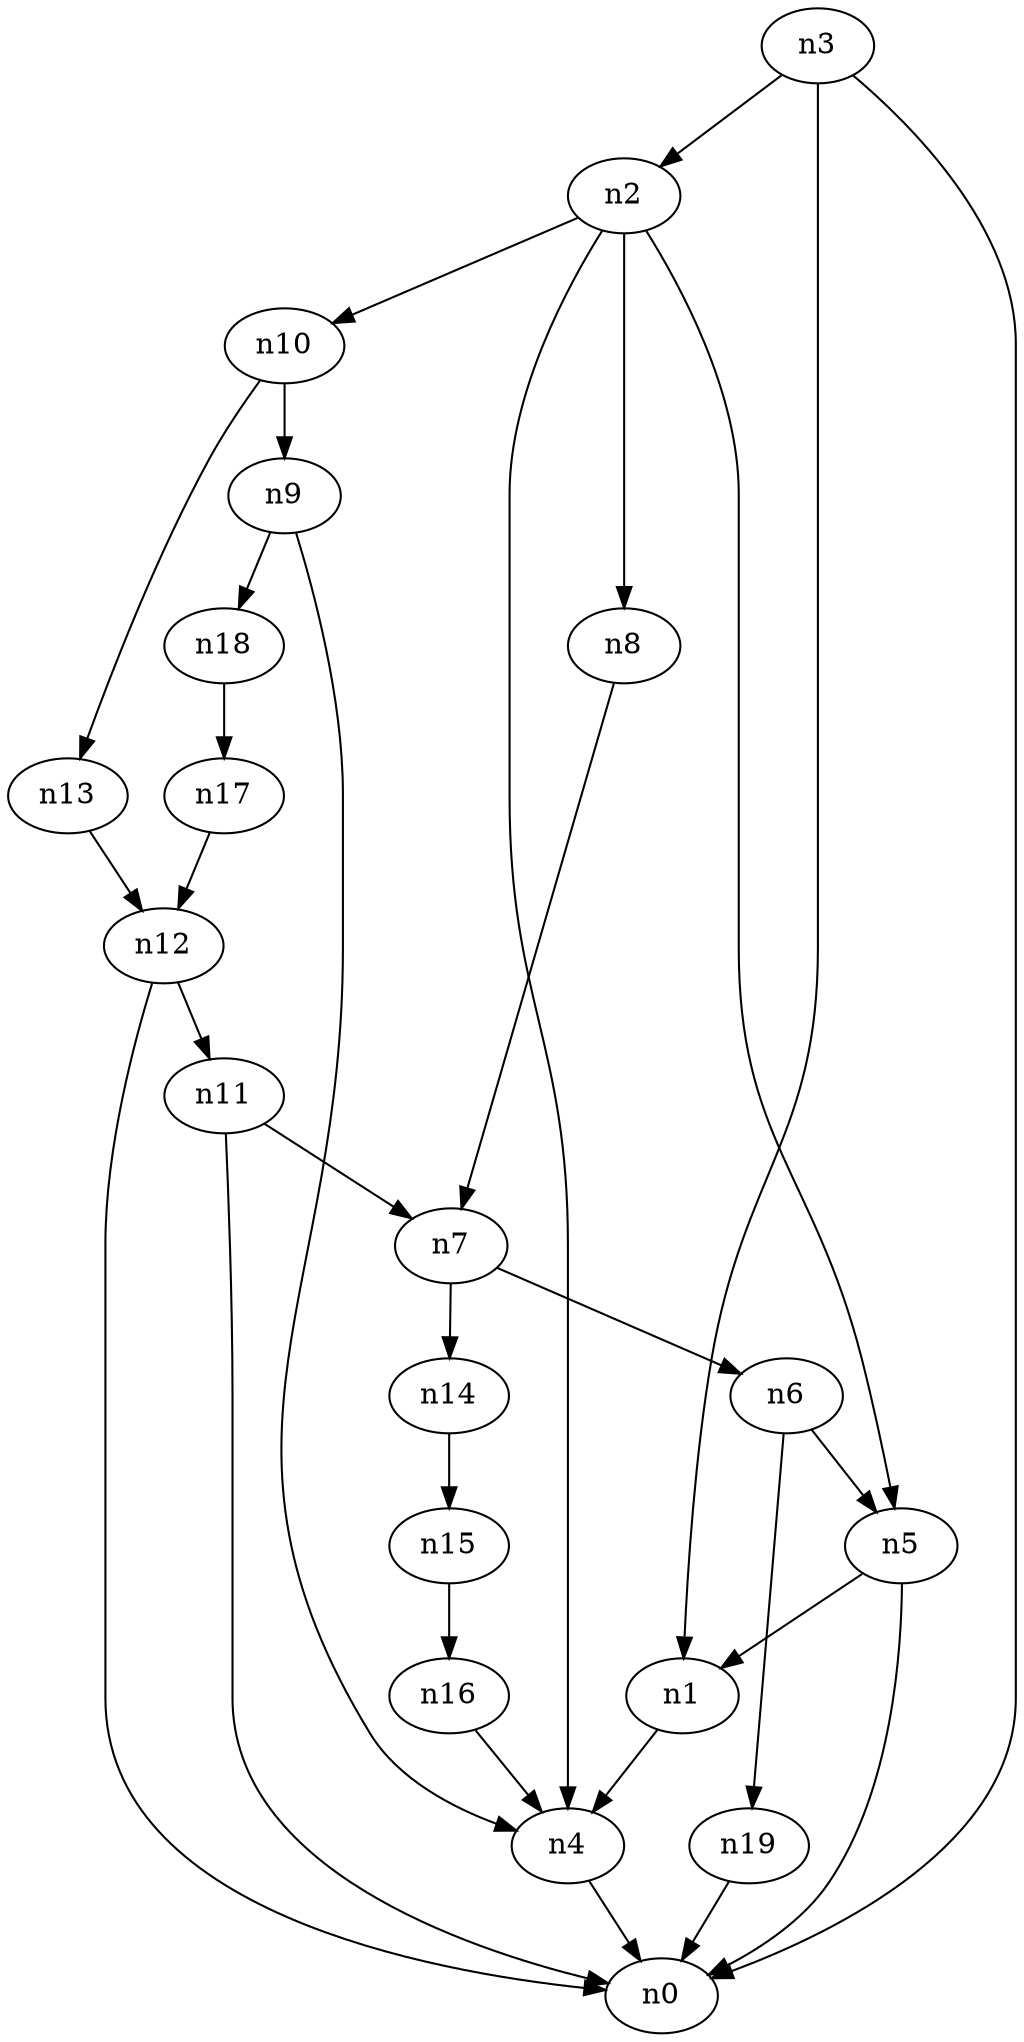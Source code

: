 digraph G {
	n1 -> n4	 [_graphml_id=e4];
	n2 -> n4	 [_graphml_id=e7];
	n2 -> n5	 [_graphml_id=e8];
	n2 -> n8	 [_graphml_id=e12];
	n2 -> n10	 [_graphml_id=e15];
	n3 -> n0	 [_graphml_id=e0];
	n3 -> n1	 [_graphml_id=e3];
	n3 -> n2	 [_graphml_id=e6];
	n4 -> n0	 [_graphml_id=e1];
	n5 -> n0	 [_graphml_id=e2];
	n5 -> n1	 [_graphml_id=e5];
	n6 -> n5	 [_graphml_id=e9];
	n6 -> n19	 [_graphml_id=e30];
	n7 -> n6	 [_graphml_id=e10];
	n7 -> n14	 [_graphml_id=e22];
	n8 -> n7	 [_graphml_id=e11];
	n9 -> n4	 [_graphml_id=e13];
	n9 -> n18	 [_graphml_id=e28];
	n10 -> n9	 [_graphml_id=e14];
	n10 -> n13	 [_graphml_id=e20];
	n11 -> n0	 [_graphml_id=e21];
	n11 -> n7	 [_graphml_id=e16];
	n12 -> n0	 [_graphml_id=e18];
	n12 -> n11	 [_graphml_id=e17];
	n13 -> n12	 [_graphml_id=e19];
	n14 -> n15	 [_graphml_id=e23];
	n15 -> n16	 [_graphml_id=e24];
	n16 -> n4	 [_graphml_id=e25];
	n17 -> n12	 [_graphml_id=e26];
	n18 -> n17	 [_graphml_id=e27];
	n19 -> n0	 [_graphml_id=e29];
}
